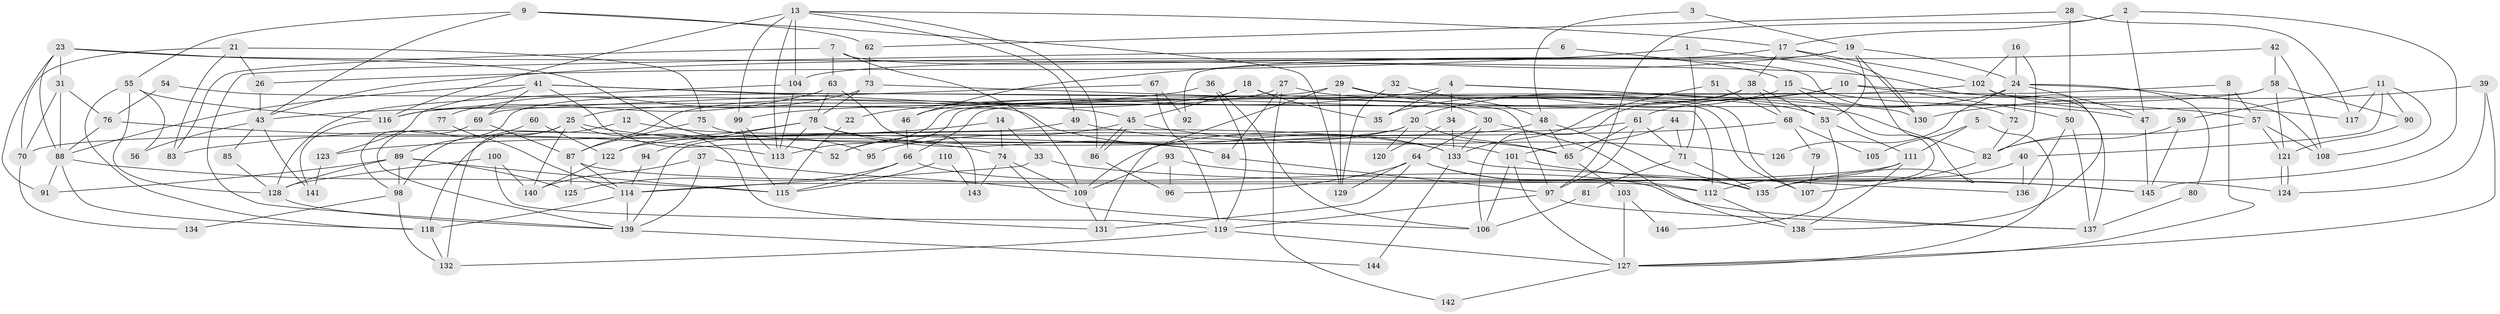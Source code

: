 // Generated by graph-tools (version 1.1) at 2025/26/03/09/25 03:26:19]
// undirected, 146 vertices, 292 edges
graph export_dot {
graph [start="1"]
  node [color=gray90,style=filled];
  1;
  2;
  3;
  4;
  5;
  6;
  7;
  8;
  9;
  10;
  11;
  12;
  13;
  14;
  15;
  16;
  17;
  18;
  19;
  20;
  21;
  22;
  23;
  24;
  25;
  26;
  27;
  28;
  29;
  30;
  31;
  32;
  33;
  34;
  35;
  36;
  37;
  38;
  39;
  40;
  41;
  42;
  43;
  44;
  45;
  46;
  47;
  48;
  49;
  50;
  51;
  52;
  53;
  54;
  55;
  56;
  57;
  58;
  59;
  60;
  61;
  62;
  63;
  64;
  65;
  66;
  67;
  68;
  69;
  70;
  71;
  72;
  73;
  74;
  75;
  76;
  77;
  78;
  79;
  80;
  81;
  82;
  83;
  84;
  85;
  86;
  87;
  88;
  89;
  90;
  91;
  92;
  93;
  94;
  95;
  96;
  97;
  98;
  99;
  100;
  101;
  102;
  103;
  104;
  105;
  106;
  107;
  108;
  109;
  110;
  111;
  112;
  113;
  114;
  115;
  116;
  117;
  118;
  119;
  120;
  121;
  122;
  123;
  124;
  125;
  126;
  127;
  128;
  129;
  130;
  131;
  132;
  133;
  134;
  135;
  136;
  137;
  138;
  139;
  140;
  141;
  142;
  143;
  144;
  145;
  146;
  1 -- 71;
  1 -- 135;
  1 -- 26;
  2 -- 47;
  2 -- 97;
  2 -- 17;
  2 -- 145;
  3 -- 19;
  3 -- 48;
  4 -- 130;
  4 -- 82;
  4 -- 22;
  4 -- 34;
  4 -- 35;
  5 -- 111;
  5 -- 127;
  5 -- 105;
  6 -- 139;
  6 -- 15;
  7 -- 83;
  7 -- 109;
  7 -- 63;
  7 -- 72;
  8 -- 127;
  8 -- 57;
  8 -- 52;
  9 -- 55;
  9 -- 129;
  9 -- 43;
  9 -- 62;
  10 -- 57;
  10 -- 20;
  10 -- 50;
  10 -- 99;
  11 -- 90;
  11 -- 59;
  11 -- 40;
  11 -- 108;
  11 -- 117;
  12 -- 118;
  12 -- 133;
  13 -- 113;
  13 -- 116;
  13 -- 17;
  13 -- 49;
  13 -- 86;
  13 -- 99;
  13 -- 104;
  14 -- 33;
  14 -- 74;
  14 -- 83;
  15 -- 35;
  15 -- 47;
  15 -- 135;
  16 -- 102;
  16 -- 82;
  16 -- 24;
  17 -- 38;
  17 -- 102;
  17 -- 104;
  17 -- 130;
  18 -- 45;
  18 -- 25;
  18 -- 35;
  18 -- 107;
  19 -- 53;
  19 -- 46;
  19 -- 24;
  19 -- 92;
  19 -- 130;
  20 -- 122;
  20 -- 70;
  20 -- 65;
  20 -- 120;
  21 -- 26;
  21 -- 75;
  21 -- 70;
  21 -- 83;
  22 -- 115;
  23 -- 88;
  23 -- 91;
  23 -- 31;
  23 -- 95;
  23 -- 137;
  24 -- 47;
  24 -- 61;
  24 -- 72;
  24 -- 80;
  24 -- 108;
  24 -- 126;
  25 -- 98;
  25 -- 131;
  25 -- 74;
  25 -- 132;
  25 -- 140;
  26 -- 43;
  27 -- 87;
  27 -- 84;
  27 -- 53;
  27 -- 142;
  28 -- 117;
  28 -- 50;
  28 -- 62;
  29 -- 139;
  29 -- 107;
  29 -- 30;
  29 -- 129;
  29 -- 131;
  30 -- 138;
  30 -- 64;
  30 -- 133;
  31 -- 76;
  31 -- 70;
  31 -- 88;
  32 -- 129;
  32 -- 48;
  33 -- 114;
  33 -- 124;
  34 -- 133;
  34 -- 120;
  36 -- 119;
  36 -- 106;
  36 -- 43;
  37 -- 109;
  37 -- 139;
  37 -- 140;
  38 -- 53;
  38 -- 46;
  38 -- 68;
  38 -- 106;
  39 -- 127;
  39 -- 130;
  39 -- 124;
  40 -- 135;
  40 -- 136;
  41 -- 45;
  41 -- 88;
  41 -- 52;
  41 -- 69;
  41 -- 97;
  41 -- 123;
  42 -- 43;
  42 -- 108;
  42 -- 58;
  43 -- 56;
  43 -- 85;
  43 -- 141;
  44 -- 71;
  44 -- 101;
  45 -- 86;
  45 -- 86;
  45 -- 52;
  45 -- 126;
  46 -- 66;
  47 -- 145;
  48 -- 135;
  48 -- 65;
  48 -- 95;
  49 -- 65;
  49 -- 139;
  50 -- 137;
  50 -- 136;
  51 -- 133;
  51 -- 68;
  53 -- 111;
  53 -- 146;
  54 -- 76;
  54 -- 133;
  55 -- 118;
  55 -- 128;
  55 -- 56;
  55 -- 116;
  57 -- 108;
  57 -- 121;
  57 -- 82;
  58 -- 116;
  58 -- 66;
  58 -- 90;
  58 -- 121;
  59 -- 82;
  59 -- 145;
  60 -- 89;
  60 -- 122;
  61 -- 97;
  61 -- 65;
  61 -- 71;
  61 -- 109;
  62 -- 73;
  63 -- 78;
  63 -- 116;
  63 -- 143;
  64 -- 131;
  64 -- 96;
  64 -- 112;
  64 -- 129;
  64 -- 135;
  65 -- 103;
  66 -- 115;
  66 -- 125;
  66 -- 137;
  67 -- 119;
  67 -- 69;
  67 -- 92;
  68 -- 123;
  68 -- 79;
  68 -- 105;
  69 -- 87;
  69 -- 98;
  70 -- 134;
  71 -- 135;
  71 -- 81;
  72 -- 82;
  73 -- 112;
  73 -- 77;
  73 -- 78;
  74 -- 109;
  74 -- 106;
  74 -- 143;
  75 -- 87;
  75 -- 84;
  76 -- 88;
  76 -- 113;
  77 -- 114;
  78 -- 113;
  78 -- 84;
  78 -- 94;
  78 -- 101;
  78 -- 122;
  79 -- 107;
  80 -- 137;
  81 -- 106;
  82 -- 107;
  84 -- 97;
  85 -- 128;
  86 -- 96;
  87 -- 125;
  87 -- 112;
  87 -- 114;
  88 -- 118;
  88 -- 91;
  88 -- 115;
  89 -- 115;
  89 -- 98;
  89 -- 91;
  89 -- 125;
  89 -- 128;
  90 -- 121;
  93 -- 96;
  93 -- 145;
  93 -- 109;
  94 -- 114;
  97 -- 137;
  97 -- 119;
  98 -- 132;
  98 -- 134;
  99 -- 113;
  99 -- 115;
  100 -- 128;
  100 -- 140;
  100 -- 119;
  101 -- 106;
  101 -- 127;
  101 -- 145;
  102 -- 113;
  102 -- 117;
  102 -- 138;
  103 -- 127;
  103 -- 146;
  104 -- 113;
  104 -- 128;
  109 -- 131;
  110 -- 115;
  110 -- 143;
  111 -- 138;
  111 -- 114;
  111 -- 112;
  112 -- 138;
  114 -- 139;
  114 -- 118;
  116 -- 141;
  118 -- 132;
  119 -- 127;
  119 -- 132;
  121 -- 124;
  121 -- 124;
  122 -- 140;
  123 -- 141;
  127 -- 142;
  128 -- 139;
  133 -- 136;
  133 -- 144;
  139 -- 144;
}

